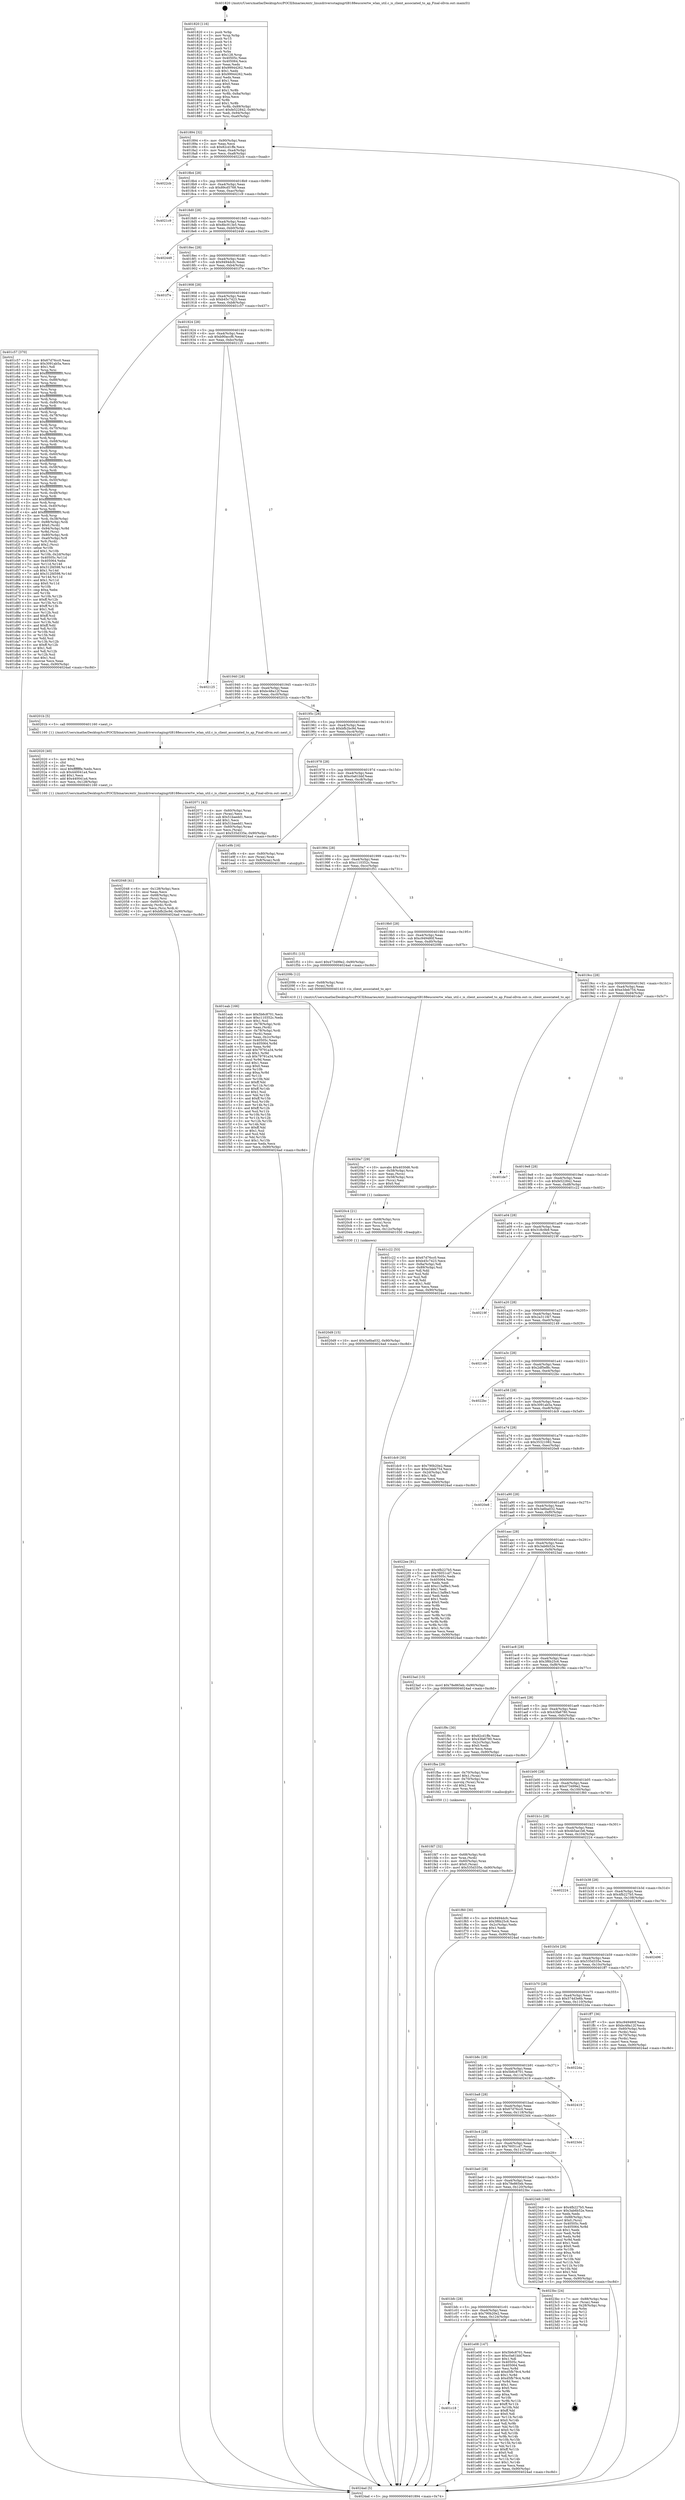 digraph "0x401820" {
  label = "0x401820 (/mnt/c/Users/mathe/Desktop/tcc/POCII/binaries/extr_linuxdriversstagingrtl8188eucorertw_wlan_util.c_is_client_associated_to_ap_Final-ollvm.out::main(0))"
  labelloc = "t"
  node[shape=record]

  Entry [label="",width=0.3,height=0.3,shape=circle,fillcolor=black,style=filled]
  "0x401894" [label="{
     0x401894 [32]\l
     | [instrs]\l
     &nbsp;&nbsp;0x401894 \<+6\>: mov -0x90(%rbp),%eax\l
     &nbsp;&nbsp;0x40189a \<+2\>: mov %eax,%ecx\l
     &nbsp;&nbsp;0x40189c \<+6\>: sub $0x82cd1ffe,%ecx\l
     &nbsp;&nbsp;0x4018a2 \<+6\>: mov %eax,-0xa4(%rbp)\l
     &nbsp;&nbsp;0x4018a8 \<+6\>: mov %ecx,-0xa8(%rbp)\l
     &nbsp;&nbsp;0x4018ae \<+6\>: je 00000000004022cb \<main+0xaab\>\l
  }"]
  "0x4022cb" [label="{
     0x4022cb\l
  }", style=dashed]
  "0x4018b4" [label="{
     0x4018b4 [28]\l
     | [instrs]\l
     &nbsp;&nbsp;0x4018b4 \<+5\>: jmp 00000000004018b9 \<main+0x99\>\l
     &nbsp;&nbsp;0x4018b9 \<+6\>: mov -0xa4(%rbp),%eax\l
     &nbsp;&nbsp;0x4018bf \<+5\>: sub $0x89cd5768,%eax\l
     &nbsp;&nbsp;0x4018c4 \<+6\>: mov %eax,-0xac(%rbp)\l
     &nbsp;&nbsp;0x4018ca \<+6\>: je 00000000004021c9 \<main+0x9a9\>\l
  }"]
  Exit [label="",width=0.3,height=0.3,shape=circle,fillcolor=black,style=filled,peripheries=2]
  "0x4021c9" [label="{
     0x4021c9\l
  }", style=dashed]
  "0x4018d0" [label="{
     0x4018d0 [28]\l
     | [instrs]\l
     &nbsp;&nbsp;0x4018d0 \<+5\>: jmp 00000000004018d5 \<main+0xb5\>\l
     &nbsp;&nbsp;0x4018d5 \<+6\>: mov -0xa4(%rbp),%eax\l
     &nbsp;&nbsp;0x4018db \<+5\>: sub $0x8bc913e5,%eax\l
     &nbsp;&nbsp;0x4018e0 \<+6\>: mov %eax,-0xb0(%rbp)\l
     &nbsp;&nbsp;0x4018e6 \<+6\>: je 0000000000402449 \<main+0xc29\>\l
  }"]
  "0x4020d9" [label="{
     0x4020d9 [15]\l
     | [instrs]\l
     &nbsp;&nbsp;0x4020d9 \<+10\>: movl $0x3a6ba032,-0x90(%rbp)\l
     &nbsp;&nbsp;0x4020e3 \<+5\>: jmp 00000000004024ad \<main+0xc8d\>\l
  }"]
  "0x402449" [label="{
     0x402449\l
  }", style=dashed]
  "0x4018ec" [label="{
     0x4018ec [28]\l
     | [instrs]\l
     &nbsp;&nbsp;0x4018ec \<+5\>: jmp 00000000004018f1 \<main+0xd1\>\l
     &nbsp;&nbsp;0x4018f1 \<+6\>: mov -0xa4(%rbp),%eax\l
     &nbsp;&nbsp;0x4018f7 \<+5\>: sub $0x9494dcfc,%eax\l
     &nbsp;&nbsp;0x4018fc \<+6\>: mov %eax,-0xb4(%rbp)\l
     &nbsp;&nbsp;0x401902 \<+6\>: je 0000000000401f7e \<main+0x75e\>\l
  }"]
  "0x4020c4" [label="{
     0x4020c4 [21]\l
     | [instrs]\l
     &nbsp;&nbsp;0x4020c4 \<+4\>: mov -0x68(%rbp),%rcx\l
     &nbsp;&nbsp;0x4020c8 \<+3\>: mov (%rcx),%rcx\l
     &nbsp;&nbsp;0x4020cb \<+3\>: mov %rcx,%rdi\l
     &nbsp;&nbsp;0x4020ce \<+6\>: mov %eax,-0x12c(%rbp)\l
     &nbsp;&nbsp;0x4020d4 \<+5\>: call 0000000000401030 \<free@plt\>\l
     | [calls]\l
     &nbsp;&nbsp;0x401030 \{1\} (unknown)\l
  }"]
  "0x401f7e" [label="{
     0x401f7e\l
  }", style=dashed]
  "0x401908" [label="{
     0x401908 [28]\l
     | [instrs]\l
     &nbsp;&nbsp;0x401908 \<+5\>: jmp 000000000040190d \<main+0xed\>\l
     &nbsp;&nbsp;0x40190d \<+6\>: mov -0xa4(%rbp),%eax\l
     &nbsp;&nbsp;0x401913 \<+5\>: sub $0xb45c7423,%eax\l
     &nbsp;&nbsp;0x401918 \<+6\>: mov %eax,-0xb8(%rbp)\l
     &nbsp;&nbsp;0x40191e \<+6\>: je 0000000000401c57 \<main+0x437\>\l
  }"]
  "0x4020a7" [label="{
     0x4020a7 [29]\l
     | [instrs]\l
     &nbsp;&nbsp;0x4020a7 \<+10\>: movabs $0x4030d6,%rdi\l
     &nbsp;&nbsp;0x4020b1 \<+4\>: mov -0x58(%rbp),%rcx\l
     &nbsp;&nbsp;0x4020b5 \<+2\>: mov %eax,(%rcx)\l
     &nbsp;&nbsp;0x4020b7 \<+4\>: mov -0x58(%rbp),%rcx\l
     &nbsp;&nbsp;0x4020bb \<+2\>: mov (%rcx),%esi\l
     &nbsp;&nbsp;0x4020bd \<+2\>: mov $0x0,%al\l
     &nbsp;&nbsp;0x4020bf \<+5\>: call 0000000000401040 \<printf@plt\>\l
     | [calls]\l
     &nbsp;&nbsp;0x401040 \{1\} (unknown)\l
  }"]
  "0x401c57" [label="{
     0x401c57 [370]\l
     | [instrs]\l
     &nbsp;&nbsp;0x401c57 \<+5\>: mov $0x67d76cc0,%eax\l
     &nbsp;&nbsp;0x401c5c \<+5\>: mov $0x3091ab5a,%ecx\l
     &nbsp;&nbsp;0x401c61 \<+2\>: mov $0x1,%dl\l
     &nbsp;&nbsp;0x401c63 \<+3\>: mov %rsp,%rsi\l
     &nbsp;&nbsp;0x401c66 \<+4\>: add $0xfffffffffffffff0,%rsi\l
     &nbsp;&nbsp;0x401c6a \<+3\>: mov %rsi,%rsp\l
     &nbsp;&nbsp;0x401c6d \<+7\>: mov %rsi,-0x88(%rbp)\l
     &nbsp;&nbsp;0x401c74 \<+3\>: mov %rsp,%rsi\l
     &nbsp;&nbsp;0x401c77 \<+4\>: add $0xfffffffffffffff0,%rsi\l
     &nbsp;&nbsp;0x401c7b \<+3\>: mov %rsi,%rsp\l
     &nbsp;&nbsp;0x401c7e \<+3\>: mov %rsp,%rdi\l
     &nbsp;&nbsp;0x401c81 \<+4\>: add $0xfffffffffffffff0,%rdi\l
     &nbsp;&nbsp;0x401c85 \<+3\>: mov %rdi,%rsp\l
     &nbsp;&nbsp;0x401c88 \<+4\>: mov %rdi,-0x80(%rbp)\l
     &nbsp;&nbsp;0x401c8c \<+3\>: mov %rsp,%rdi\l
     &nbsp;&nbsp;0x401c8f \<+4\>: add $0xfffffffffffffff0,%rdi\l
     &nbsp;&nbsp;0x401c93 \<+3\>: mov %rdi,%rsp\l
     &nbsp;&nbsp;0x401c96 \<+4\>: mov %rdi,-0x78(%rbp)\l
     &nbsp;&nbsp;0x401c9a \<+3\>: mov %rsp,%rdi\l
     &nbsp;&nbsp;0x401c9d \<+4\>: add $0xfffffffffffffff0,%rdi\l
     &nbsp;&nbsp;0x401ca1 \<+3\>: mov %rdi,%rsp\l
     &nbsp;&nbsp;0x401ca4 \<+4\>: mov %rdi,-0x70(%rbp)\l
     &nbsp;&nbsp;0x401ca8 \<+3\>: mov %rsp,%rdi\l
     &nbsp;&nbsp;0x401cab \<+4\>: add $0xfffffffffffffff0,%rdi\l
     &nbsp;&nbsp;0x401caf \<+3\>: mov %rdi,%rsp\l
     &nbsp;&nbsp;0x401cb2 \<+4\>: mov %rdi,-0x68(%rbp)\l
     &nbsp;&nbsp;0x401cb6 \<+3\>: mov %rsp,%rdi\l
     &nbsp;&nbsp;0x401cb9 \<+4\>: add $0xfffffffffffffff0,%rdi\l
     &nbsp;&nbsp;0x401cbd \<+3\>: mov %rdi,%rsp\l
     &nbsp;&nbsp;0x401cc0 \<+4\>: mov %rdi,-0x60(%rbp)\l
     &nbsp;&nbsp;0x401cc4 \<+3\>: mov %rsp,%rdi\l
     &nbsp;&nbsp;0x401cc7 \<+4\>: add $0xfffffffffffffff0,%rdi\l
     &nbsp;&nbsp;0x401ccb \<+3\>: mov %rdi,%rsp\l
     &nbsp;&nbsp;0x401cce \<+4\>: mov %rdi,-0x58(%rbp)\l
     &nbsp;&nbsp;0x401cd2 \<+3\>: mov %rsp,%rdi\l
     &nbsp;&nbsp;0x401cd5 \<+4\>: add $0xfffffffffffffff0,%rdi\l
     &nbsp;&nbsp;0x401cd9 \<+3\>: mov %rdi,%rsp\l
     &nbsp;&nbsp;0x401cdc \<+4\>: mov %rdi,-0x50(%rbp)\l
     &nbsp;&nbsp;0x401ce0 \<+3\>: mov %rsp,%rdi\l
     &nbsp;&nbsp;0x401ce3 \<+4\>: add $0xfffffffffffffff0,%rdi\l
     &nbsp;&nbsp;0x401ce7 \<+3\>: mov %rdi,%rsp\l
     &nbsp;&nbsp;0x401cea \<+4\>: mov %rdi,-0x48(%rbp)\l
     &nbsp;&nbsp;0x401cee \<+3\>: mov %rsp,%rdi\l
     &nbsp;&nbsp;0x401cf1 \<+4\>: add $0xfffffffffffffff0,%rdi\l
     &nbsp;&nbsp;0x401cf5 \<+3\>: mov %rdi,%rsp\l
     &nbsp;&nbsp;0x401cf8 \<+4\>: mov %rdi,-0x40(%rbp)\l
     &nbsp;&nbsp;0x401cfc \<+3\>: mov %rsp,%rdi\l
     &nbsp;&nbsp;0x401cff \<+4\>: add $0xfffffffffffffff0,%rdi\l
     &nbsp;&nbsp;0x401d03 \<+3\>: mov %rdi,%rsp\l
     &nbsp;&nbsp;0x401d06 \<+4\>: mov %rdi,-0x38(%rbp)\l
     &nbsp;&nbsp;0x401d0a \<+7\>: mov -0x88(%rbp),%rdi\l
     &nbsp;&nbsp;0x401d11 \<+6\>: movl $0x0,(%rdi)\l
     &nbsp;&nbsp;0x401d17 \<+7\>: mov -0x94(%rbp),%r8d\l
     &nbsp;&nbsp;0x401d1e \<+3\>: mov %r8d,(%rsi)\l
     &nbsp;&nbsp;0x401d21 \<+4\>: mov -0x80(%rbp),%rdi\l
     &nbsp;&nbsp;0x401d25 \<+7\>: mov -0xa0(%rbp),%r9\l
     &nbsp;&nbsp;0x401d2c \<+3\>: mov %r9,(%rdi)\l
     &nbsp;&nbsp;0x401d2f \<+3\>: cmpl $0x2,(%rsi)\l
     &nbsp;&nbsp;0x401d32 \<+4\>: setne %r10b\l
     &nbsp;&nbsp;0x401d36 \<+4\>: and $0x1,%r10b\l
     &nbsp;&nbsp;0x401d3a \<+4\>: mov %r10b,-0x2d(%rbp)\l
     &nbsp;&nbsp;0x401d3e \<+8\>: mov 0x40505c,%r11d\l
     &nbsp;&nbsp;0x401d46 \<+7\>: mov 0x405064,%ebx\l
     &nbsp;&nbsp;0x401d4d \<+3\>: mov %r11d,%r14d\l
     &nbsp;&nbsp;0x401d50 \<+7\>: sub $0x312fd598,%r14d\l
     &nbsp;&nbsp;0x401d57 \<+4\>: sub $0x1,%r14d\l
     &nbsp;&nbsp;0x401d5b \<+7\>: add $0x312fd598,%r14d\l
     &nbsp;&nbsp;0x401d62 \<+4\>: imul %r14d,%r11d\l
     &nbsp;&nbsp;0x401d66 \<+4\>: and $0x1,%r11d\l
     &nbsp;&nbsp;0x401d6a \<+4\>: cmp $0x0,%r11d\l
     &nbsp;&nbsp;0x401d6e \<+4\>: sete %r10b\l
     &nbsp;&nbsp;0x401d72 \<+3\>: cmp $0xa,%ebx\l
     &nbsp;&nbsp;0x401d75 \<+4\>: setl %r15b\l
     &nbsp;&nbsp;0x401d79 \<+3\>: mov %r10b,%r12b\l
     &nbsp;&nbsp;0x401d7c \<+4\>: xor $0xff,%r12b\l
     &nbsp;&nbsp;0x401d80 \<+3\>: mov %r15b,%r13b\l
     &nbsp;&nbsp;0x401d83 \<+4\>: xor $0xff,%r13b\l
     &nbsp;&nbsp;0x401d87 \<+3\>: xor $0x1,%dl\l
     &nbsp;&nbsp;0x401d8a \<+3\>: mov %r12b,%sil\l
     &nbsp;&nbsp;0x401d8d \<+4\>: and $0xff,%sil\l
     &nbsp;&nbsp;0x401d91 \<+3\>: and %dl,%r10b\l
     &nbsp;&nbsp;0x401d94 \<+3\>: mov %r13b,%dil\l
     &nbsp;&nbsp;0x401d97 \<+4\>: and $0xff,%dil\l
     &nbsp;&nbsp;0x401d9b \<+3\>: and %dl,%r15b\l
     &nbsp;&nbsp;0x401d9e \<+3\>: or %r10b,%sil\l
     &nbsp;&nbsp;0x401da1 \<+3\>: or %r15b,%dil\l
     &nbsp;&nbsp;0x401da4 \<+3\>: xor %dil,%sil\l
     &nbsp;&nbsp;0x401da7 \<+3\>: or %r13b,%r12b\l
     &nbsp;&nbsp;0x401daa \<+4\>: xor $0xff,%r12b\l
     &nbsp;&nbsp;0x401dae \<+3\>: or $0x1,%dl\l
     &nbsp;&nbsp;0x401db1 \<+3\>: and %dl,%r12b\l
     &nbsp;&nbsp;0x401db4 \<+3\>: or %r12b,%sil\l
     &nbsp;&nbsp;0x401db7 \<+4\>: test $0x1,%sil\l
     &nbsp;&nbsp;0x401dbb \<+3\>: cmovne %ecx,%eax\l
     &nbsp;&nbsp;0x401dbe \<+6\>: mov %eax,-0x90(%rbp)\l
     &nbsp;&nbsp;0x401dc4 \<+5\>: jmp 00000000004024ad \<main+0xc8d\>\l
  }"]
  "0x401924" [label="{
     0x401924 [28]\l
     | [instrs]\l
     &nbsp;&nbsp;0x401924 \<+5\>: jmp 0000000000401929 \<main+0x109\>\l
     &nbsp;&nbsp;0x401929 \<+6\>: mov -0xa4(%rbp),%eax\l
     &nbsp;&nbsp;0x40192f \<+5\>: sub $0xb90accf6,%eax\l
     &nbsp;&nbsp;0x401934 \<+6\>: mov %eax,-0xbc(%rbp)\l
     &nbsp;&nbsp;0x40193a \<+6\>: je 0000000000402125 \<main+0x905\>\l
  }"]
  "0x402048" [label="{
     0x402048 [41]\l
     | [instrs]\l
     &nbsp;&nbsp;0x402048 \<+6\>: mov -0x128(%rbp),%ecx\l
     &nbsp;&nbsp;0x40204e \<+3\>: imul %eax,%ecx\l
     &nbsp;&nbsp;0x402051 \<+4\>: mov -0x68(%rbp),%rsi\l
     &nbsp;&nbsp;0x402055 \<+3\>: mov (%rsi),%rsi\l
     &nbsp;&nbsp;0x402058 \<+4\>: mov -0x60(%rbp),%rdi\l
     &nbsp;&nbsp;0x40205c \<+3\>: movslq (%rdi),%rdi\l
     &nbsp;&nbsp;0x40205f \<+3\>: mov %ecx,(%rsi,%rdi,4)\l
     &nbsp;&nbsp;0x402062 \<+10\>: movl $0xbfb2bc9d,-0x90(%rbp)\l
     &nbsp;&nbsp;0x40206c \<+5\>: jmp 00000000004024ad \<main+0xc8d\>\l
  }"]
  "0x402125" [label="{
     0x402125\l
  }", style=dashed]
  "0x401940" [label="{
     0x401940 [28]\l
     | [instrs]\l
     &nbsp;&nbsp;0x401940 \<+5\>: jmp 0000000000401945 \<main+0x125\>\l
     &nbsp;&nbsp;0x401945 \<+6\>: mov -0xa4(%rbp),%eax\l
     &nbsp;&nbsp;0x40194b \<+5\>: sub $0xbc48a12f,%eax\l
     &nbsp;&nbsp;0x401950 \<+6\>: mov %eax,-0xc0(%rbp)\l
     &nbsp;&nbsp;0x401956 \<+6\>: je 000000000040201b \<main+0x7fb\>\l
  }"]
  "0x402020" [label="{
     0x402020 [40]\l
     | [instrs]\l
     &nbsp;&nbsp;0x402020 \<+5\>: mov $0x2,%ecx\l
     &nbsp;&nbsp;0x402025 \<+1\>: cltd\l
     &nbsp;&nbsp;0x402026 \<+2\>: idiv %ecx\l
     &nbsp;&nbsp;0x402028 \<+6\>: imul $0xfffffffe,%edx,%ecx\l
     &nbsp;&nbsp;0x40202e \<+6\>: sub $0x440041a4,%ecx\l
     &nbsp;&nbsp;0x402034 \<+3\>: add $0x1,%ecx\l
     &nbsp;&nbsp;0x402037 \<+6\>: add $0x440041a4,%ecx\l
     &nbsp;&nbsp;0x40203d \<+6\>: mov %ecx,-0x128(%rbp)\l
     &nbsp;&nbsp;0x402043 \<+5\>: call 0000000000401160 \<next_i\>\l
     | [calls]\l
     &nbsp;&nbsp;0x401160 \{1\} (/mnt/c/Users/mathe/Desktop/tcc/POCII/binaries/extr_linuxdriversstagingrtl8188eucorertw_wlan_util.c_is_client_associated_to_ap_Final-ollvm.out::next_i)\l
  }"]
  "0x40201b" [label="{
     0x40201b [5]\l
     | [instrs]\l
     &nbsp;&nbsp;0x40201b \<+5\>: call 0000000000401160 \<next_i\>\l
     | [calls]\l
     &nbsp;&nbsp;0x401160 \{1\} (/mnt/c/Users/mathe/Desktop/tcc/POCII/binaries/extr_linuxdriversstagingrtl8188eucorertw_wlan_util.c_is_client_associated_to_ap_Final-ollvm.out::next_i)\l
  }"]
  "0x40195c" [label="{
     0x40195c [28]\l
     | [instrs]\l
     &nbsp;&nbsp;0x40195c \<+5\>: jmp 0000000000401961 \<main+0x141\>\l
     &nbsp;&nbsp;0x401961 \<+6\>: mov -0xa4(%rbp),%eax\l
     &nbsp;&nbsp;0x401967 \<+5\>: sub $0xbfb2bc9d,%eax\l
     &nbsp;&nbsp;0x40196c \<+6\>: mov %eax,-0xc4(%rbp)\l
     &nbsp;&nbsp;0x401972 \<+6\>: je 0000000000402071 \<main+0x851\>\l
  }"]
  "0x401fd7" [label="{
     0x401fd7 [32]\l
     | [instrs]\l
     &nbsp;&nbsp;0x401fd7 \<+4\>: mov -0x68(%rbp),%rdi\l
     &nbsp;&nbsp;0x401fdb \<+3\>: mov %rax,(%rdi)\l
     &nbsp;&nbsp;0x401fde \<+4\>: mov -0x60(%rbp),%rax\l
     &nbsp;&nbsp;0x401fe2 \<+6\>: movl $0x0,(%rax)\l
     &nbsp;&nbsp;0x401fe8 \<+10\>: movl $0x535d335e,-0x90(%rbp)\l
     &nbsp;&nbsp;0x401ff2 \<+5\>: jmp 00000000004024ad \<main+0xc8d\>\l
  }"]
  "0x402071" [label="{
     0x402071 [42]\l
     | [instrs]\l
     &nbsp;&nbsp;0x402071 \<+4\>: mov -0x60(%rbp),%rax\l
     &nbsp;&nbsp;0x402075 \<+2\>: mov (%rax),%ecx\l
     &nbsp;&nbsp;0x402077 \<+6\>: sub $0x51baedd1,%ecx\l
     &nbsp;&nbsp;0x40207d \<+3\>: add $0x1,%ecx\l
     &nbsp;&nbsp;0x402080 \<+6\>: add $0x51baedd1,%ecx\l
     &nbsp;&nbsp;0x402086 \<+4\>: mov -0x60(%rbp),%rax\l
     &nbsp;&nbsp;0x40208a \<+2\>: mov %ecx,(%rax)\l
     &nbsp;&nbsp;0x40208c \<+10\>: movl $0x535d335e,-0x90(%rbp)\l
     &nbsp;&nbsp;0x402096 \<+5\>: jmp 00000000004024ad \<main+0xc8d\>\l
  }"]
  "0x401978" [label="{
     0x401978 [28]\l
     | [instrs]\l
     &nbsp;&nbsp;0x401978 \<+5\>: jmp 000000000040197d \<main+0x15d\>\l
     &nbsp;&nbsp;0x40197d \<+6\>: mov -0xa4(%rbp),%eax\l
     &nbsp;&nbsp;0x401983 \<+5\>: sub $0xc0a61bbf,%eax\l
     &nbsp;&nbsp;0x401988 \<+6\>: mov %eax,-0xc8(%rbp)\l
     &nbsp;&nbsp;0x40198e \<+6\>: je 0000000000401e9b \<main+0x67b\>\l
  }"]
  "0x401eab" [label="{
     0x401eab [166]\l
     | [instrs]\l
     &nbsp;&nbsp;0x401eab \<+5\>: mov $0x5b6c8701,%ecx\l
     &nbsp;&nbsp;0x401eb0 \<+5\>: mov $0xc110352c,%edx\l
     &nbsp;&nbsp;0x401eb5 \<+3\>: mov $0x1,%sil\l
     &nbsp;&nbsp;0x401eb8 \<+4\>: mov -0x78(%rbp),%rdi\l
     &nbsp;&nbsp;0x401ebc \<+2\>: mov %eax,(%rdi)\l
     &nbsp;&nbsp;0x401ebe \<+4\>: mov -0x78(%rbp),%rdi\l
     &nbsp;&nbsp;0x401ec2 \<+2\>: mov (%rdi),%eax\l
     &nbsp;&nbsp;0x401ec4 \<+3\>: mov %eax,-0x2c(%rbp)\l
     &nbsp;&nbsp;0x401ec7 \<+7\>: mov 0x40505c,%eax\l
     &nbsp;&nbsp;0x401ece \<+8\>: mov 0x405064,%r8d\l
     &nbsp;&nbsp;0x401ed6 \<+3\>: mov %eax,%r9d\l
     &nbsp;&nbsp;0x401ed9 \<+7\>: add $0x79791a34,%r9d\l
     &nbsp;&nbsp;0x401ee0 \<+4\>: sub $0x1,%r9d\l
     &nbsp;&nbsp;0x401ee4 \<+7\>: sub $0x79791a34,%r9d\l
     &nbsp;&nbsp;0x401eeb \<+4\>: imul %r9d,%eax\l
     &nbsp;&nbsp;0x401eef \<+3\>: and $0x1,%eax\l
     &nbsp;&nbsp;0x401ef2 \<+3\>: cmp $0x0,%eax\l
     &nbsp;&nbsp;0x401ef5 \<+4\>: sete %r10b\l
     &nbsp;&nbsp;0x401ef9 \<+4\>: cmp $0xa,%r8d\l
     &nbsp;&nbsp;0x401efd \<+4\>: setl %r11b\l
     &nbsp;&nbsp;0x401f01 \<+3\>: mov %r10b,%bl\l
     &nbsp;&nbsp;0x401f04 \<+3\>: xor $0xff,%bl\l
     &nbsp;&nbsp;0x401f07 \<+3\>: mov %r11b,%r14b\l
     &nbsp;&nbsp;0x401f0a \<+4\>: xor $0xff,%r14b\l
     &nbsp;&nbsp;0x401f0e \<+4\>: xor $0x1,%sil\l
     &nbsp;&nbsp;0x401f12 \<+3\>: mov %bl,%r15b\l
     &nbsp;&nbsp;0x401f15 \<+4\>: and $0xff,%r15b\l
     &nbsp;&nbsp;0x401f19 \<+3\>: and %sil,%r10b\l
     &nbsp;&nbsp;0x401f1c \<+3\>: mov %r14b,%r12b\l
     &nbsp;&nbsp;0x401f1f \<+4\>: and $0xff,%r12b\l
     &nbsp;&nbsp;0x401f23 \<+3\>: and %sil,%r11b\l
     &nbsp;&nbsp;0x401f26 \<+3\>: or %r10b,%r15b\l
     &nbsp;&nbsp;0x401f29 \<+3\>: or %r11b,%r12b\l
     &nbsp;&nbsp;0x401f2c \<+3\>: xor %r12b,%r15b\l
     &nbsp;&nbsp;0x401f2f \<+3\>: or %r14b,%bl\l
     &nbsp;&nbsp;0x401f32 \<+3\>: xor $0xff,%bl\l
     &nbsp;&nbsp;0x401f35 \<+4\>: or $0x1,%sil\l
     &nbsp;&nbsp;0x401f39 \<+3\>: and %sil,%bl\l
     &nbsp;&nbsp;0x401f3c \<+3\>: or %bl,%r15b\l
     &nbsp;&nbsp;0x401f3f \<+4\>: test $0x1,%r15b\l
     &nbsp;&nbsp;0x401f43 \<+3\>: cmovne %edx,%ecx\l
     &nbsp;&nbsp;0x401f46 \<+6\>: mov %ecx,-0x90(%rbp)\l
     &nbsp;&nbsp;0x401f4c \<+5\>: jmp 00000000004024ad \<main+0xc8d\>\l
  }"]
  "0x401e9b" [label="{
     0x401e9b [16]\l
     | [instrs]\l
     &nbsp;&nbsp;0x401e9b \<+4\>: mov -0x80(%rbp),%rax\l
     &nbsp;&nbsp;0x401e9f \<+3\>: mov (%rax),%rax\l
     &nbsp;&nbsp;0x401ea2 \<+4\>: mov 0x8(%rax),%rdi\l
     &nbsp;&nbsp;0x401ea6 \<+5\>: call 0000000000401060 \<atoi@plt\>\l
     | [calls]\l
     &nbsp;&nbsp;0x401060 \{1\} (unknown)\l
  }"]
  "0x401994" [label="{
     0x401994 [28]\l
     | [instrs]\l
     &nbsp;&nbsp;0x401994 \<+5\>: jmp 0000000000401999 \<main+0x179\>\l
     &nbsp;&nbsp;0x401999 \<+6\>: mov -0xa4(%rbp),%eax\l
     &nbsp;&nbsp;0x40199f \<+5\>: sub $0xc110352c,%eax\l
     &nbsp;&nbsp;0x4019a4 \<+6\>: mov %eax,-0xcc(%rbp)\l
     &nbsp;&nbsp;0x4019aa \<+6\>: je 0000000000401f51 \<main+0x731\>\l
  }"]
  "0x401c18" [label="{
     0x401c18\l
  }", style=dashed]
  "0x401f51" [label="{
     0x401f51 [15]\l
     | [instrs]\l
     &nbsp;&nbsp;0x401f51 \<+10\>: movl $0x473499e2,-0x90(%rbp)\l
     &nbsp;&nbsp;0x401f5b \<+5\>: jmp 00000000004024ad \<main+0xc8d\>\l
  }"]
  "0x4019b0" [label="{
     0x4019b0 [28]\l
     | [instrs]\l
     &nbsp;&nbsp;0x4019b0 \<+5\>: jmp 00000000004019b5 \<main+0x195\>\l
     &nbsp;&nbsp;0x4019b5 \<+6\>: mov -0xa4(%rbp),%eax\l
     &nbsp;&nbsp;0x4019bb \<+5\>: sub $0xc949480f,%eax\l
     &nbsp;&nbsp;0x4019c0 \<+6\>: mov %eax,-0xd0(%rbp)\l
     &nbsp;&nbsp;0x4019c6 \<+6\>: je 000000000040209b \<main+0x87b\>\l
  }"]
  "0x401e08" [label="{
     0x401e08 [147]\l
     | [instrs]\l
     &nbsp;&nbsp;0x401e08 \<+5\>: mov $0x5b6c8701,%eax\l
     &nbsp;&nbsp;0x401e0d \<+5\>: mov $0xc0a61bbf,%ecx\l
     &nbsp;&nbsp;0x401e12 \<+2\>: mov $0x1,%dl\l
     &nbsp;&nbsp;0x401e14 \<+7\>: mov 0x40505c,%esi\l
     &nbsp;&nbsp;0x401e1b \<+7\>: mov 0x405064,%edi\l
     &nbsp;&nbsp;0x401e22 \<+3\>: mov %esi,%r8d\l
     &nbsp;&nbsp;0x401e25 \<+7\>: add $0xd5fb79c4,%r8d\l
     &nbsp;&nbsp;0x401e2c \<+4\>: sub $0x1,%r8d\l
     &nbsp;&nbsp;0x401e30 \<+7\>: sub $0xd5fb79c4,%r8d\l
     &nbsp;&nbsp;0x401e37 \<+4\>: imul %r8d,%esi\l
     &nbsp;&nbsp;0x401e3b \<+3\>: and $0x1,%esi\l
     &nbsp;&nbsp;0x401e3e \<+3\>: cmp $0x0,%esi\l
     &nbsp;&nbsp;0x401e41 \<+4\>: sete %r9b\l
     &nbsp;&nbsp;0x401e45 \<+3\>: cmp $0xa,%edi\l
     &nbsp;&nbsp;0x401e48 \<+4\>: setl %r10b\l
     &nbsp;&nbsp;0x401e4c \<+3\>: mov %r9b,%r11b\l
     &nbsp;&nbsp;0x401e4f \<+4\>: xor $0xff,%r11b\l
     &nbsp;&nbsp;0x401e53 \<+3\>: mov %r10b,%bl\l
     &nbsp;&nbsp;0x401e56 \<+3\>: xor $0xff,%bl\l
     &nbsp;&nbsp;0x401e59 \<+3\>: xor $0x0,%dl\l
     &nbsp;&nbsp;0x401e5c \<+3\>: mov %r11b,%r14b\l
     &nbsp;&nbsp;0x401e5f \<+4\>: and $0x0,%r14b\l
     &nbsp;&nbsp;0x401e63 \<+3\>: and %dl,%r9b\l
     &nbsp;&nbsp;0x401e66 \<+3\>: mov %bl,%r15b\l
     &nbsp;&nbsp;0x401e69 \<+4\>: and $0x0,%r15b\l
     &nbsp;&nbsp;0x401e6d \<+3\>: and %dl,%r10b\l
     &nbsp;&nbsp;0x401e70 \<+3\>: or %r9b,%r14b\l
     &nbsp;&nbsp;0x401e73 \<+3\>: or %r10b,%r15b\l
     &nbsp;&nbsp;0x401e76 \<+3\>: xor %r15b,%r14b\l
     &nbsp;&nbsp;0x401e79 \<+3\>: or %bl,%r11b\l
     &nbsp;&nbsp;0x401e7c \<+4\>: xor $0xff,%r11b\l
     &nbsp;&nbsp;0x401e80 \<+3\>: or $0x0,%dl\l
     &nbsp;&nbsp;0x401e83 \<+3\>: and %dl,%r11b\l
     &nbsp;&nbsp;0x401e86 \<+3\>: or %r11b,%r14b\l
     &nbsp;&nbsp;0x401e89 \<+4\>: test $0x1,%r14b\l
     &nbsp;&nbsp;0x401e8d \<+3\>: cmovne %ecx,%eax\l
     &nbsp;&nbsp;0x401e90 \<+6\>: mov %eax,-0x90(%rbp)\l
     &nbsp;&nbsp;0x401e96 \<+5\>: jmp 00000000004024ad \<main+0xc8d\>\l
  }"]
  "0x40209b" [label="{
     0x40209b [12]\l
     | [instrs]\l
     &nbsp;&nbsp;0x40209b \<+4\>: mov -0x68(%rbp),%rax\l
     &nbsp;&nbsp;0x40209f \<+3\>: mov (%rax),%rdi\l
     &nbsp;&nbsp;0x4020a2 \<+5\>: call 0000000000401410 \<is_client_associated_to_ap\>\l
     | [calls]\l
     &nbsp;&nbsp;0x401410 \{1\} (/mnt/c/Users/mathe/Desktop/tcc/POCII/binaries/extr_linuxdriversstagingrtl8188eucorertw_wlan_util.c_is_client_associated_to_ap_Final-ollvm.out::is_client_associated_to_ap)\l
  }"]
  "0x4019cc" [label="{
     0x4019cc [28]\l
     | [instrs]\l
     &nbsp;&nbsp;0x4019cc \<+5\>: jmp 00000000004019d1 \<main+0x1b1\>\l
     &nbsp;&nbsp;0x4019d1 \<+6\>: mov -0xa4(%rbp),%eax\l
     &nbsp;&nbsp;0x4019d7 \<+5\>: sub $0xe3deb754,%eax\l
     &nbsp;&nbsp;0x4019dc \<+6\>: mov %eax,-0xd4(%rbp)\l
     &nbsp;&nbsp;0x4019e2 \<+6\>: je 0000000000401de7 \<main+0x5c7\>\l
  }"]
  "0x401bfc" [label="{
     0x401bfc [28]\l
     | [instrs]\l
     &nbsp;&nbsp;0x401bfc \<+5\>: jmp 0000000000401c01 \<main+0x3e1\>\l
     &nbsp;&nbsp;0x401c01 \<+6\>: mov -0xa4(%rbp),%eax\l
     &nbsp;&nbsp;0x401c07 \<+5\>: sub $0x790b20e2,%eax\l
     &nbsp;&nbsp;0x401c0c \<+6\>: mov %eax,-0x124(%rbp)\l
     &nbsp;&nbsp;0x401c12 \<+6\>: je 0000000000401e08 \<main+0x5e8\>\l
  }"]
  "0x401de7" [label="{
     0x401de7\l
  }", style=dashed]
  "0x4019e8" [label="{
     0x4019e8 [28]\l
     | [instrs]\l
     &nbsp;&nbsp;0x4019e8 \<+5\>: jmp 00000000004019ed \<main+0x1cd\>\l
     &nbsp;&nbsp;0x4019ed \<+6\>: mov -0xa4(%rbp),%eax\l
     &nbsp;&nbsp;0x4019f3 \<+5\>: sub $0xfe522842,%eax\l
     &nbsp;&nbsp;0x4019f8 \<+6\>: mov %eax,-0xd8(%rbp)\l
     &nbsp;&nbsp;0x4019fe \<+6\>: je 0000000000401c22 \<main+0x402\>\l
  }"]
  "0x4023bc" [label="{
     0x4023bc [24]\l
     | [instrs]\l
     &nbsp;&nbsp;0x4023bc \<+7\>: mov -0x88(%rbp),%rax\l
     &nbsp;&nbsp;0x4023c3 \<+2\>: mov (%rax),%eax\l
     &nbsp;&nbsp;0x4023c5 \<+4\>: lea -0x28(%rbp),%rsp\l
     &nbsp;&nbsp;0x4023c9 \<+1\>: pop %rbx\l
     &nbsp;&nbsp;0x4023ca \<+2\>: pop %r12\l
     &nbsp;&nbsp;0x4023cc \<+2\>: pop %r13\l
     &nbsp;&nbsp;0x4023ce \<+2\>: pop %r14\l
     &nbsp;&nbsp;0x4023d0 \<+2\>: pop %r15\l
     &nbsp;&nbsp;0x4023d2 \<+1\>: pop %rbp\l
     &nbsp;&nbsp;0x4023d3 \<+1\>: ret\l
  }"]
  "0x401c22" [label="{
     0x401c22 [53]\l
     | [instrs]\l
     &nbsp;&nbsp;0x401c22 \<+5\>: mov $0x67d76cc0,%eax\l
     &nbsp;&nbsp;0x401c27 \<+5\>: mov $0xb45c7423,%ecx\l
     &nbsp;&nbsp;0x401c2c \<+6\>: mov -0x8a(%rbp),%dl\l
     &nbsp;&nbsp;0x401c32 \<+7\>: mov -0x89(%rbp),%sil\l
     &nbsp;&nbsp;0x401c39 \<+3\>: mov %dl,%dil\l
     &nbsp;&nbsp;0x401c3c \<+3\>: and %sil,%dil\l
     &nbsp;&nbsp;0x401c3f \<+3\>: xor %sil,%dl\l
     &nbsp;&nbsp;0x401c42 \<+3\>: or %dl,%dil\l
     &nbsp;&nbsp;0x401c45 \<+4\>: test $0x1,%dil\l
     &nbsp;&nbsp;0x401c49 \<+3\>: cmovne %ecx,%eax\l
     &nbsp;&nbsp;0x401c4c \<+6\>: mov %eax,-0x90(%rbp)\l
     &nbsp;&nbsp;0x401c52 \<+5\>: jmp 00000000004024ad \<main+0xc8d\>\l
  }"]
  "0x401a04" [label="{
     0x401a04 [28]\l
     | [instrs]\l
     &nbsp;&nbsp;0x401a04 \<+5\>: jmp 0000000000401a09 \<main+0x1e9\>\l
     &nbsp;&nbsp;0x401a09 \<+6\>: mov -0xa4(%rbp),%eax\l
     &nbsp;&nbsp;0x401a0f \<+5\>: sub $0x318c0b9,%eax\l
     &nbsp;&nbsp;0x401a14 \<+6\>: mov %eax,-0xdc(%rbp)\l
     &nbsp;&nbsp;0x401a1a \<+6\>: je 000000000040219f \<main+0x97f\>\l
  }"]
  "0x4024ad" [label="{
     0x4024ad [5]\l
     | [instrs]\l
     &nbsp;&nbsp;0x4024ad \<+5\>: jmp 0000000000401894 \<main+0x74\>\l
  }"]
  "0x401820" [label="{
     0x401820 [116]\l
     | [instrs]\l
     &nbsp;&nbsp;0x401820 \<+1\>: push %rbp\l
     &nbsp;&nbsp;0x401821 \<+3\>: mov %rsp,%rbp\l
     &nbsp;&nbsp;0x401824 \<+2\>: push %r15\l
     &nbsp;&nbsp;0x401826 \<+2\>: push %r14\l
     &nbsp;&nbsp;0x401828 \<+2\>: push %r13\l
     &nbsp;&nbsp;0x40182a \<+2\>: push %r12\l
     &nbsp;&nbsp;0x40182c \<+1\>: push %rbx\l
     &nbsp;&nbsp;0x40182d \<+7\>: sub $0x128,%rsp\l
     &nbsp;&nbsp;0x401834 \<+7\>: mov 0x40505c,%eax\l
     &nbsp;&nbsp;0x40183b \<+7\>: mov 0x405064,%ecx\l
     &nbsp;&nbsp;0x401842 \<+2\>: mov %eax,%edx\l
     &nbsp;&nbsp;0x401844 \<+6\>: add $0x99944262,%edx\l
     &nbsp;&nbsp;0x40184a \<+3\>: sub $0x1,%edx\l
     &nbsp;&nbsp;0x40184d \<+6\>: sub $0x99944262,%edx\l
     &nbsp;&nbsp;0x401853 \<+3\>: imul %edx,%eax\l
     &nbsp;&nbsp;0x401856 \<+3\>: and $0x1,%eax\l
     &nbsp;&nbsp;0x401859 \<+3\>: cmp $0x0,%eax\l
     &nbsp;&nbsp;0x40185c \<+4\>: sete %r8b\l
     &nbsp;&nbsp;0x401860 \<+4\>: and $0x1,%r8b\l
     &nbsp;&nbsp;0x401864 \<+7\>: mov %r8b,-0x8a(%rbp)\l
     &nbsp;&nbsp;0x40186b \<+3\>: cmp $0xa,%ecx\l
     &nbsp;&nbsp;0x40186e \<+4\>: setl %r8b\l
     &nbsp;&nbsp;0x401872 \<+4\>: and $0x1,%r8b\l
     &nbsp;&nbsp;0x401876 \<+7\>: mov %r8b,-0x89(%rbp)\l
     &nbsp;&nbsp;0x40187d \<+10\>: movl $0xfe522842,-0x90(%rbp)\l
     &nbsp;&nbsp;0x401887 \<+6\>: mov %edi,-0x94(%rbp)\l
     &nbsp;&nbsp;0x40188d \<+7\>: mov %rsi,-0xa0(%rbp)\l
  }"]
  "0x401be0" [label="{
     0x401be0 [28]\l
     | [instrs]\l
     &nbsp;&nbsp;0x401be0 \<+5\>: jmp 0000000000401be5 \<main+0x3c5\>\l
     &nbsp;&nbsp;0x401be5 \<+6\>: mov -0xa4(%rbp),%eax\l
     &nbsp;&nbsp;0x401beb \<+5\>: sub $0x78e865eb,%eax\l
     &nbsp;&nbsp;0x401bf0 \<+6\>: mov %eax,-0x120(%rbp)\l
     &nbsp;&nbsp;0x401bf6 \<+6\>: je 00000000004023bc \<main+0xb9c\>\l
  }"]
  "0x402349" [label="{
     0x402349 [100]\l
     | [instrs]\l
     &nbsp;&nbsp;0x402349 \<+5\>: mov $0x4fb227b5,%eax\l
     &nbsp;&nbsp;0x40234e \<+5\>: mov $0x3ab6b52e,%ecx\l
     &nbsp;&nbsp;0x402353 \<+2\>: xor %edx,%edx\l
     &nbsp;&nbsp;0x402355 \<+7\>: mov -0x88(%rbp),%rsi\l
     &nbsp;&nbsp;0x40235c \<+6\>: movl $0x0,(%rsi)\l
     &nbsp;&nbsp;0x402362 \<+7\>: mov 0x40505c,%edi\l
     &nbsp;&nbsp;0x402369 \<+8\>: mov 0x405064,%r8d\l
     &nbsp;&nbsp;0x402371 \<+3\>: sub $0x1,%edx\l
     &nbsp;&nbsp;0x402374 \<+3\>: mov %edi,%r9d\l
     &nbsp;&nbsp;0x402377 \<+3\>: add %edx,%r9d\l
     &nbsp;&nbsp;0x40237a \<+4\>: imul %r9d,%edi\l
     &nbsp;&nbsp;0x40237e \<+3\>: and $0x1,%edi\l
     &nbsp;&nbsp;0x402381 \<+3\>: cmp $0x0,%edi\l
     &nbsp;&nbsp;0x402384 \<+4\>: sete %r10b\l
     &nbsp;&nbsp;0x402388 \<+4\>: cmp $0xa,%r8d\l
     &nbsp;&nbsp;0x40238c \<+4\>: setl %r11b\l
     &nbsp;&nbsp;0x402390 \<+3\>: mov %r10b,%bl\l
     &nbsp;&nbsp;0x402393 \<+3\>: and %r11b,%bl\l
     &nbsp;&nbsp;0x402396 \<+3\>: xor %r11b,%r10b\l
     &nbsp;&nbsp;0x402399 \<+3\>: or %r10b,%bl\l
     &nbsp;&nbsp;0x40239c \<+3\>: test $0x1,%bl\l
     &nbsp;&nbsp;0x40239f \<+3\>: cmovne %ecx,%eax\l
     &nbsp;&nbsp;0x4023a2 \<+6\>: mov %eax,-0x90(%rbp)\l
     &nbsp;&nbsp;0x4023a8 \<+5\>: jmp 00000000004024ad \<main+0xc8d\>\l
  }"]
  "0x40219f" [label="{
     0x40219f\l
  }", style=dashed]
  "0x401a20" [label="{
     0x401a20 [28]\l
     | [instrs]\l
     &nbsp;&nbsp;0x401a20 \<+5\>: jmp 0000000000401a25 \<main+0x205\>\l
     &nbsp;&nbsp;0x401a25 \<+6\>: mov -0xa4(%rbp),%eax\l
     &nbsp;&nbsp;0x401a2b \<+5\>: sub $0x2a311fe7,%eax\l
     &nbsp;&nbsp;0x401a30 \<+6\>: mov %eax,-0xe0(%rbp)\l
     &nbsp;&nbsp;0x401a36 \<+6\>: je 0000000000402149 \<main+0x929\>\l
  }"]
  "0x401bc4" [label="{
     0x401bc4 [28]\l
     | [instrs]\l
     &nbsp;&nbsp;0x401bc4 \<+5\>: jmp 0000000000401bc9 \<main+0x3a9\>\l
     &nbsp;&nbsp;0x401bc9 \<+6\>: mov -0xa4(%rbp),%eax\l
     &nbsp;&nbsp;0x401bcf \<+5\>: sub $0x76051cd7,%eax\l
     &nbsp;&nbsp;0x401bd4 \<+6\>: mov %eax,-0x11c(%rbp)\l
     &nbsp;&nbsp;0x401bda \<+6\>: je 0000000000402349 \<main+0xb29\>\l
  }"]
  "0x402149" [label="{
     0x402149\l
  }", style=dashed]
  "0x401a3c" [label="{
     0x401a3c [28]\l
     | [instrs]\l
     &nbsp;&nbsp;0x401a3c \<+5\>: jmp 0000000000401a41 \<main+0x221\>\l
     &nbsp;&nbsp;0x401a41 \<+6\>: mov -0xa4(%rbp),%eax\l
     &nbsp;&nbsp;0x401a47 \<+5\>: sub $0x2df5ef8c,%eax\l
     &nbsp;&nbsp;0x401a4c \<+6\>: mov %eax,-0xe4(%rbp)\l
     &nbsp;&nbsp;0x401a52 \<+6\>: je 00000000004022bc \<main+0xa9c\>\l
  }"]
  "0x4023d4" [label="{
     0x4023d4\l
  }", style=dashed]
  "0x4022bc" [label="{
     0x4022bc\l
  }", style=dashed]
  "0x401a58" [label="{
     0x401a58 [28]\l
     | [instrs]\l
     &nbsp;&nbsp;0x401a58 \<+5\>: jmp 0000000000401a5d \<main+0x23d\>\l
     &nbsp;&nbsp;0x401a5d \<+6\>: mov -0xa4(%rbp),%eax\l
     &nbsp;&nbsp;0x401a63 \<+5\>: sub $0x3091ab5a,%eax\l
     &nbsp;&nbsp;0x401a68 \<+6\>: mov %eax,-0xe8(%rbp)\l
     &nbsp;&nbsp;0x401a6e \<+6\>: je 0000000000401dc9 \<main+0x5a9\>\l
  }"]
  "0x401ba8" [label="{
     0x401ba8 [28]\l
     | [instrs]\l
     &nbsp;&nbsp;0x401ba8 \<+5\>: jmp 0000000000401bad \<main+0x38d\>\l
     &nbsp;&nbsp;0x401bad \<+6\>: mov -0xa4(%rbp),%eax\l
     &nbsp;&nbsp;0x401bb3 \<+5\>: sub $0x67d76cc0,%eax\l
     &nbsp;&nbsp;0x401bb8 \<+6\>: mov %eax,-0x118(%rbp)\l
     &nbsp;&nbsp;0x401bbe \<+6\>: je 00000000004023d4 \<main+0xbb4\>\l
  }"]
  "0x401dc9" [label="{
     0x401dc9 [30]\l
     | [instrs]\l
     &nbsp;&nbsp;0x401dc9 \<+5\>: mov $0x790b20e2,%eax\l
     &nbsp;&nbsp;0x401dce \<+5\>: mov $0xe3deb754,%ecx\l
     &nbsp;&nbsp;0x401dd3 \<+3\>: mov -0x2d(%rbp),%dl\l
     &nbsp;&nbsp;0x401dd6 \<+3\>: test $0x1,%dl\l
     &nbsp;&nbsp;0x401dd9 \<+3\>: cmovne %ecx,%eax\l
     &nbsp;&nbsp;0x401ddc \<+6\>: mov %eax,-0x90(%rbp)\l
     &nbsp;&nbsp;0x401de2 \<+5\>: jmp 00000000004024ad \<main+0xc8d\>\l
  }"]
  "0x401a74" [label="{
     0x401a74 [28]\l
     | [instrs]\l
     &nbsp;&nbsp;0x401a74 \<+5\>: jmp 0000000000401a79 \<main+0x259\>\l
     &nbsp;&nbsp;0x401a79 \<+6\>: mov -0xa4(%rbp),%eax\l
     &nbsp;&nbsp;0x401a7f \<+5\>: sub $0x35321082,%eax\l
     &nbsp;&nbsp;0x401a84 \<+6\>: mov %eax,-0xec(%rbp)\l
     &nbsp;&nbsp;0x401a8a \<+6\>: je 00000000004020e8 \<main+0x8c8\>\l
  }"]
  "0x402419" [label="{
     0x402419\l
  }", style=dashed]
  "0x4020e8" [label="{
     0x4020e8\l
  }", style=dashed]
  "0x401a90" [label="{
     0x401a90 [28]\l
     | [instrs]\l
     &nbsp;&nbsp;0x401a90 \<+5\>: jmp 0000000000401a95 \<main+0x275\>\l
     &nbsp;&nbsp;0x401a95 \<+6\>: mov -0xa4(%rbp),%eax\l
     &nbsp;&nbsp;0x401a9b \<+5\>: sub $0x3a6ba032,%eax\l
     &nbsp;&nbsp;0x401aa0 \<+6\>: mov %eax,-0xf0(%rbp)\l
     &nbsp;&nbsp;0x401aa6 \<+6\>: je 00000000004022ee \<main+0xace\>\l
  }"]
  "0x401b8c" [label="{
     0x401b8c [28]\l
     | [instrs]\l
     &nbsp;&nbsp;0x401b8c \<+5\>: jmp 0000000000401b91 \<main+0x371\>\l
     &nbsp;&nbsp;0x401b91 \<+6\>: mov -0xa4(%rbp),%eax\l
     &nbsp;&nbsp;0x401b97 \<+5\>: sub $0x5b6c8701,%eax\l
     &nbsp;&nbsp;0x401b9c \<+6\>: mov %eax,-0x114(%rbp)\l
     &nbsp;&nbsp;0x401ba2 \<+6\>: je 0000000000402419 \<main+0xbf9\>\l
  }"]
  "0x4022ee" [label="{
     0x4022ee [91]\l
     | [instrs]\l
     &nbsp;&nbsp;0x4022ee \<+5\>: mov $0x4fb227b5,%eax\l
     &nbsp;&nbsp;0x4022f3 \<+5\>: mov $0x76051cd7,%ecx\l
     &nbsp;&nbsp;0x4022f8 \<+7\>: mov 0x40505c,%edx\l
     &nbsp;&nbsp;0x4022ff \<+7\>: mov 0x405064,%esi\l
     &nbsp;&nbsp;0x402306 \<+2\>: mov %edx,%edi\l
     &nbsp;&nbsp;0x402308 \<+6\>: add $0xc13af8e3,%edi\l
     &nbsp;&nbsp;0x40230e \<+3\>: sub $0x1,%edi\l
     &nbsp;&nbsp;0x402311 \<+6\>: sub $0xc13af8e3,%edi\l
     &nbsp;&nbsp;0x402317 \<+3\>: imul %edi,%edx\l
     &nbsp;&nbsp;0x40231a \<+3\>: and $0x1,%edx\l
     &nbsp;&nbsp;0x40231d \<+3\>: cmp $0x0,%edx\l
     &nbsp;&nbsp;0x402320 \<+4\>: sete %r8b\l
     &nbsp;&nbsp;0x402324 \<+3\>: cmp $0xa,%esi\l
     &nbsp;&nbsp;0x402327 \<+4\>: setl %r9b\l
     &nbsp;&nbsp;0x40232b \<+3\>: mov %r8b,%r10b\l
     &nbsp;&nbsp;0x40232e \<+3\>: and %r9b,%r10b\l
     &nbsp;&nbsp;0x402331 \<+3\>: xor %r9b,%r8b\l
     &nbsp;&nbsp;0x402334 \<+3\>: or %r8b,%r10b\l
     &nbsp;&nbsp;0x402337 \<+4\>: test $0x1,%r10b\l
     &nbsp;&nbsp;0x40233b \<+3\>: cmovne %ecx,%eax\l
     &nbsp;&nbsp;0x40233e \<+6\>: mov %eax,-0x90(%rbp)\l
     &nbsp;&nbsp;0x402344 \<+5\>: jmp 00000000004024ad \<main+0xc8d\>\l
  }"]
  "0x401aac" [label="{
     0x401aac [28]\l
     | [instrs]\l
     &nbsp;&nbsp;0x401aac \<+5\>: jmp 0000000000401ab1 \<main+0x291\>\l
     &nbsp;&nbsp;0x401ab1 \<+6\>: mov -0xa4(%rbp),%eax\l
     &nbsp;&nbsp;0x401ab7 \<+5\>: sub $0x3ab6b52e,%eax\l
     &nbsp;&nbsp;0x401abc \<+6\>: mov %eax,-0xf4(%rbp)\l
     &nbsp;&nbsp;0x401ac2 \<+6\>: je 00000000004023ad \<main+0xb8d\>\l
  }"]
  "0x4022da" [label="{
     0x4022da\l
  }", style=dashed]
  "0x4023ad" [label="{
     0x4023ad [15]\l
     | [instrs]\l
     &nbsp;&nbsp;0x4023ad \<+10\>: movl $0x78e865eb,-0x90(%rbp)\l
     &nbsp;&nbsp;0x4023b7 \<+5\>: jmp 00000000004024ad \<main+0xc8d\>\l
  }"]
  "0x401ac8" [label="{
     0x401ac8 [28]\l
     | [instrs]\l
     &nbsp;&nbsp;0x401ac8 \<+5\>: jmp 0000000000401acd \<main+0x2ad\>\l
     &nbsp;&nbsp;0x401acd \<+6\>: mov -0xa4(%rbp),%eax\l
     &nbsp;&nbsp;0x401ad3 \<+5\>: sub $0x3f6b25c6,%eax\l
     &nbsp;&nbsp;0x401ad8 \<+6\>: mov %eax,-0xf8(%rbp)\l
     &nbsp;&nbsp;0x401ade \<+6\>: je 0000000000401f9c \<main+0x77c\>\l
  }"]
  "0x401b70" [label="{
     0x401b70 [28]\l
     | [instrs]\l
     &nbsp;&nbsp;0x401b70 \<+5\>: jmp 0000000000401b75 \<main+0x355\>\l
     &nbsp;&nbsp;0x401b75 \<+6\>: mov -0xa4(%rbp),%eax\l
     &nbsp;&nbsp;0x401b7b \<+5\>: sub $0x574d3e6b,%eax\l
     &nbsp;&nbsp;0x401b80 \<+6\>: mov %eax,-0x110(%rbp)\l
     &nbsp;&nbsp;0x401b86 \<+6\>: je 00000000004022da \<main+0xaba\>\l
  }"]
  "0x401f9c" [label="{
     0x401f9c [30]\l
     | [instrs]\l
     &nbsp;&nbsp;0x401f9c \<+5\>: mov $0x82cd1ffe,%eax\l
     &nbsp;&nbsp;0x401fa1 \<+5\>: mov $0x43fa6780,%ecx\l
     &nbsp;&nbsp;0x401fa6 \<+3\>: mov -0x2c(%rbp),%edx\l
     &nbsp;&nbsp;0x401fa9 \<+3\>: cmp $0x0,%edx\l
     &nbsp;&nbsp;0x401fac \<+3\>: cmove %ecx,%eax\l
     &nbsp;&nbsp;0x401faf \<+6\>: mov %eax,-0x90(%rbp)\l
     &nbsp;&nbsp;0x401fb5 \<+5\>: jmp 00000000004024ad \<main+0xc8d\>\l
  }"]
  "0x401ae4" [label="{
     0x401ae4 [28]\l
     | [instrs]\l
     &nbsp;&nbsp;0x401ae4 \<+5\>: jmp 0000000000401ae9 \<main+0x2c9\>\l
     &nbsp;&nbsp;0x401ae9 \<+6\>: mov -0xa4(%rbp),%eax\l
     &nbsp;&nbsp;0x401aef \<+5\>: sub $0x43fa6780,%eax\l
     &nbsp;&nbsp;0x401af4 \<+6\>: mov %eax,-0xfc(%rbp)\l
     &nbsp;&nbsp;0x401afa \<+6\>: je 0000000000401fba \<main+0x79a\>\l
  }"]
  "0x401ff7" [label="{
     0x401ff7 [36]\l
     | [instrs]\l
     &nbsp;&nbsp;0x401ff7 \<+5\>: mov $0xc949480f,%eax\l
     &nbsp;&nbsp;0x401ffc \<+5\>: mov $0xbc48a12f,%ecx\l
     &nbsp;&nbsp;0x402001 \<+4\>: mov -0x60(%rbp),%rdx\l
     &nbsp;&nbsp;0x402005 \<+2\>: mov (%rdx),%esi\l
     &nbsp;&nbsp;0x402007 \<+4\>: mov -0x70(%rbp),%rdx\l
     &nbsp;&nbsp;0x40200b \<+2\>: cmp (%rdx),%esi\l
     &nbsp;&nbsp;0x40200d \<+3\>: cmovl %ecx,%eax\l
     &nbsp;&nbsp;0x402010 \<+6\>: mov %eax,-0x90(%rbp)\l
     &nbsp;&nbsp;0x402016 \<+5\>: jmp 00000000004024ad \<main+0xc8d\>\l
  }"]
  "0x401fba" [label="{
     0x401fba [29]\l
     | [instrs]\l
     &nbsp;&nbsp;0x401fba \<+4\>: mov -0x70(%rbp),%rax\l
     &nbsp;&nbsp;0x401fbe \<+6\>: movl $0x1,(%rax)\l
     &nbsp;&nbsp;0x401fc4 \<+4\>: mov -0x70(%rbp),%rax\l
     &nbsp;&nbsp;0x401fc8 \<+3\>: movslq (%rax),%rax\l
     &nbsp;&nbsp;0x401fcb \<+4\>: shl $0x2,%rax\l
     &nbsp;&nbsp;0x401fcf \<+3\>: mov %rax,%rdi\l
     &nbsp;&nbsp;0x401fd2 \<+5\>: call 0000000000401050 \<malloc@plt\>\l
     | [calls]\l
     &nbsp;&nbsp;0x401050 \{1\} (unknown)\l
  }"]
  "0x401b00" [label="{
     0x401b00 [28]\l
     | [instrs]\l
     &nbsp;&nbsp;0x401b00 \<+5\>: jmp 0000000000401b05 \<main+0x2e5\>\l
     &nbsp;&nbsp;0x401b05 \<+6\>: mov -0xa4(%rbp),%eax\l
     &nbsp;&nbsp;0x401b0b \<+5\>: sub $0x473499e2,%eax\l
     &nbsp;&nbsp;0x401b10 \<+6\>: mov %eax,-0x100(%rbp)\l
     &nbsp;&nbsp;0x401b16 \<+6\>: je 0000000000401f60 \<main+0x740\>\l
  }"]
  "0x401b54" [label="{
     0x401b54 [28]\l
     | [instrs]\l
     &nbsp;&nbsp;0x401b54 \<+5\>: jmp 0000000000401b59 \<main+0x339\>\l
     &nbsp;&nbsp;0x401b59 \<+6\>: mov -0xa4(%rbp),%eax\l
     &nbsp;&nbsp;0x401b5f \<+5\>: sub $0x535d335e,%eax\l
     &nbsp;&nbsp;0x401b64 \<+6\>: mov %eax,-0x10c(%rbp)\l
     &nbsp;&nbsp;0x401b6a \<+6\>: je 0000000000401ff7 \<main+0x7d7\>\l
  }"]
  "0x401f60" [label="{
     0x401f60 [30]\l
     | [instrs]\l
     &nbsp;&nbsp;0x401f60 \<+5\>: mov $0x9494dcfc,%eax\l
     &nbsp;&nbsp;0x401f65 \<+5\>: mov $0x3f6b25c6,%ecx\l
     &nbsp;&nbsp;0x401f6a \<+3\>: mov -0x2c(%rbp),%edx\l
     &nbsp;&nbsp;0x401f6d \<+3\>: cmp $0x1,%edx\l
     &nbsp;&nbsp;0x401f70 \<+3\>: cmovl %ecx,%eax\l
     &nbsp;&nbsp;0x401f73 \<+6\>: mov %eax,-0x90(%rbp)\l
     &nbsp;&nbsp;0x401f79 \<+5\>: jmp 00000000004024ad \<main+0xc8d\>\l
  }"]
  "0x401b1c" [label="{
     0x401b1c [28]\l
     | [instrs]\l
     &nbsp;&nbsp;0x401b1c \<+5\>: jmp 0000000000401b21 \<main+0x301\>\l
     &nbsp;&nbsp;0x401b21 \<+6\>: mov -0xa4(%rbp),%eax\l
     &nbsp;&nbsp;0x401b27 \<+5\>: sub $0x4b5ae1b6,%eax\l
     &nbsp;&nbsp;0x401b2c \<+6\>: mov %eax,-0x104(%rbp)\l
     &nbsp;&nbsp;0x401b32 \<+6\>: je 0000000000402224 \<main+0xa04\>\l
  }"]
  "0x402496" [label="{
     0x402496\l
  }", style=dashed]
  "0x402224" [label="{
     0x402224\l
  }", style=dashed]
  "0x401b38" [label="{
     0x401b38 [28]\l
     | [instrs]\l
     &nbsp;&nbsp;0x401b38 \<+5\>: jmp 0000000000401b3d \<main+0x31d\>\l
     &nbsp;&nbsp;0x401b3d \<+6\>: mov -0xa4(%rbp),%eax\l
     &nbsp;&nbsp;0x401b43 \<+5\>: sub $0x4fb227b5,%eax\l
     &nbsp;&nbsp;0x401b48 \<+6\>: mov %eax,-0x108(%rbp)\l
     &nbsp;&nbsp;0x401b4e \<+6\>: je 0000000000402496 \<main+0xc76\>\l
  }"]
  Entry -> "0x401820" [label=" 1"]
  "0x401894" -> "0x4022cb" [label=" 0"]
  "0x401894" -> "0x4018b4" [label=" 18"]
  "0x4023bc" -> Exit [label=" 1"]
  "0x4018b4" -> "0x4021c9" [label=" 0"]
  "0x4018b4" -> "0x4018d0" [label=" 18"]
  "0x4023ad" -> "0x4024ad" [label=" 1"]
  "0x4018d0" -> "0x402449" [label=" 0"]
  "0x4018d0" -> "0x4018ec" [label=" 18"]
  "0x402349" -> "0x4024ad" [label=" 1"]
  "0x4018ec" -> "0x401f7e" [label=" 0"]
  "0x4018ec" -> "0x401908" [label=" 18"]
  "0x4022ee" -> "0x4024ad" [label=" 1"]
  "0x401908" -> "0x401c57" [label=" 1"]
  "0x401908" -> "0x401924" [label=" 17"]
  "0x4020d9" -> "0x4024ad" [label=" 1"]
  "0x401924" -> "0x402125" [label=" 0"]
  "0x401924" -> "0x401940" [label=" 17"]
  "0x4020c4" -> "0x4020d9" [label=" 1"]
  "0x401940" -> "0x40201b" [label=" 1"]
  "0x401940" -> "0x40195c" [label=" 16"]
  "0x4020a7" -> "0x4020c4" [label=" 1"]
  "0x40195c" -> "0x402071" [label=" 1"]
  "0x40195c" -> "0x401978" [label=" 15"]
  "0x40209b" -> "0x4020a7" [label=" 1"]
  "0x401978" -> "0x401e9b" [label=" 1"]
  "0x401978" -> "0x401994" [label=" 14"]
  "0x402071" -> "0x4024ad" [label=" 1"]
  "0x401994" -> "0x401f51" [label=" 1"]
  "0x401994" -> "0x4019b0" [label=" 13"]
  "0x402048" -> "0x4024ad" [label=" 1"]
  "0x4019b0" -> "0x40209b" [label=" 1"]
  "0x4019b0" -> "0x4019cc" [label=" 12"]
  "0x402020" -> "0x402048" [label=" 1"]
  "0x4019cc" -> "0x401de7" [label=" 0"]
  "0x4019cc" -> "0x4019e8" [label=" 12"]
  "0x401ff7" -> "0x4024ad" [label=" 2"]
  "0x4019e8" -> "0x401c22" [label=" 1"]
  "0x4019e8" -> "0x401a04" [label=" 11"]
  "0x401c22" -> "0x4024ad" [label=" 1"]
  "0x401820" -> "0x401894" [label=" 1"]
  "0x4024ad" -> "0x401894" [label=" 17"]
  "0x401fd7" -> "0x4024ad" [label=" 1"]
  "0x401c57" -> "0x4024ad" [label=" 1"]
  "0x401f9c" -> "0x4024ad" [label=" 1"]
  "0x401a04" -> "0x40219f" [label=" 0"]
  "0x401a04" -> "0x401a20" [label=" 11"]
  "0x401f60" -> "0x4024ad" [label=" 1"]
  "0x401a20" -> "0x402149" [label=" 0"]
  "0x401a20" -> "0x401a3c" [label=" 11"]
  "0x401eab" -> "0x4024ad" [label=" 1"]
  "0x401a3c" -> "0x4022bc" [label=" 0"]
  "0x401a3c" -> "0x401a58" [label=" 11"]
  "0x401e9b" -> "0x401eab" [label=" 1"]
  "0x401a58" -> "0x401dc9" [label=" 1"]
  "0x401a58" -> "0x401a74" [label=" 10"]
  "0x401dc9" -> "0x4024ad" [label=" 1"]
  "0x401bfc" -> "0x401c18" [label=" 0"]
  "0x401a74" -> "0x4020e8" [label=" 0"]
  "0x401a74" -> "0x401a90" [label=" 10"]
  "0x401bfc" -> "0x401e08" [label=" 1"]
  "0x401a90" -> "0x4022ee" [label=" 1"]
  "0x401a90" -> "0x401aac" [label=" 9"]
  "0x401be0" -> "0x401bfc" [label=" 1"]
  "0x401aac" -> "0x4023ad" [label=" 1"]
  "0x401aac" -> "0x401ac8" [label=" 8"]
  "0x401be0" -> "0x4023bc" [label=" 1"]
  "0x401ac8" -> "0x401f9c" [label=" 1"]
  "0x401ac8" -> "0x401ae4" [label=" 7"]
  "0x401bc4" -> "0x401be0" [label=" 2"]
  "0x401ae4" -> "0x401fba" [label=" 1"]
  "0x401ae4" -> "0x401b00" [label=" 6"]
  "0x401bc4" -> "0x402349" [label=" 1"]
  "0x401b00" -> "0x401f60" [label=" 1"]
  "0x401b00" -> "0x401b1c" [label=" 5"]
  "0x401ba8" -> "0x401bc4" [label=" 3"]
  "0x401b1c" -> "0x402224" [label=" 0"]
  "0x401b1c" -> "0x401b38" [label=" 5"]
  "0x401ba8" -> "0x4023d4" [label=" 0"]
  "0x401b38" -> "0x402496" [label=" 0"]
  "0x401b38" -> "0x401b54" [label=" 5"]
  "0x401f51" -> "0x4024ad" [label=" 1"]
  "0x401b54" -> "0x401ff7" [label=" 2"]
  "0x401b54" -> "0x401b70" [label=" 3"]
  "0x401fba" -> "0x401fd7" [label=" 1"]
  "0x401b70" -> "0x4022da" [label=" 0"]
  "0x401b70" -> "0x401b8c" [label=" 3"]
  "0x40201b" -> "0x402020" [label=" 1"]
  "0x401b8c" -> "0x402419" [label=" 0"]
  "0x401b8c" -> "0x401ba8" [label=" 3"]
  "0x401e08" -> "0x4024ad" [label=" 1"]
}
